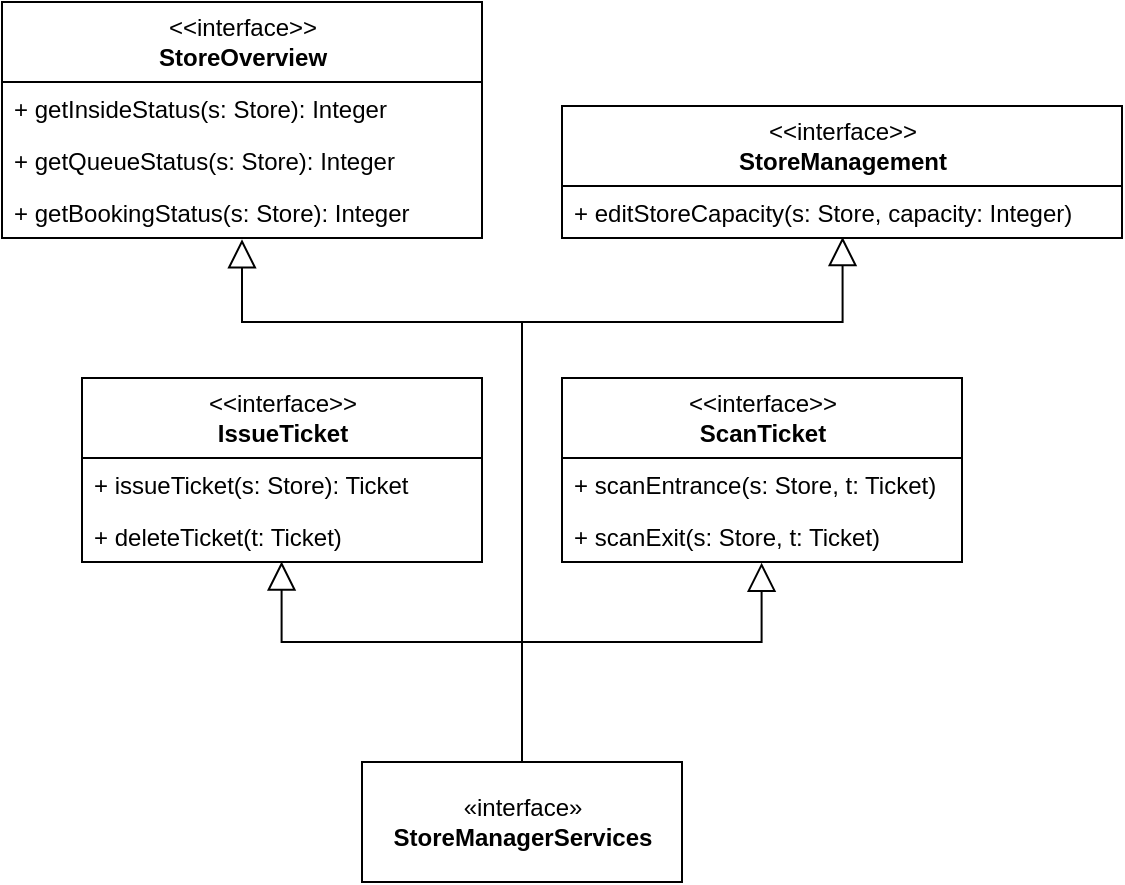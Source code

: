 <mxfile version="14.2.7" type="device"><diagram id="vfeo-LatsNQJVsuJaE_n" name="Page-1"><mxGraphModel dx="800" dy="476" grid="1" gridSize="10" guides="1" tooltips="1" connect="1" arrows="1" fold="1" page="1" pageScale="1" pageWidth="1169" pageHeight="827" math="0" shadow="0"><root><mxCell id="0"/><mxCell id="1" parent="0"/><mxCell id="_3LpHRnljucKgldoLb2Y-6" value="&amp;lt;&amp;lt;interface&amp;gt;&amp;gt;&lt;br&gt;&lt;b&gt;StoreOverview&lt;/b&gt;" style="swimlane;fontStyle=0;childLayout=stackLayout;horizontal=1;startSize=40;fillColor=none;horizontalStack=0;resizeParent=1;resizeParentMax=0;resizeLast=0;collapsible=1;marginBottom=0;html=1;" parent="1" vertex="1"><mxGeometry x="320" y="40.0" width="240" height="118" as="geometry"/></mxCell><mxCell id="_3LpHRnljucKgldoLb2Y-8" value="+ getInsideStatus(s: Store): Integer" style="text;strokeColor=none;fillColor=none;align=left;verticalAlign=top;spacingLeft=4;spacingRight=4;overflow=hidden;rotatable=0;points=[[0,0.5],[1,0.5]];portConstraint=eastwest;" parent="_3LpHRnljucKgldoLb2Y-6" vertex="1"><mxGeometry y="40" width="240" height="26" as="geometry"/></mxCell><mxCell id="_3LpHRnljucKgldoLb2Y-7" value="+ getQueueStatus(s: Store): Integer" style="text;strokeColor=none;fillColor=none;align=left;verticalAlign=top;spacingLeft=4;spacingRight=4;overflow=hidden;rotatable=0;points=[[0,0.5],[1,0.5]];portConstraint=eastwest;" parent="_3LpHRnljucKgldoLb2Y-6" vertex="1"><mxGeometry y="66" width="240" height="26" as="geometry"/></mxCell><mxCell id="TRVEC2ih9rgFzOhtjiCV-1" value="+ getBookingStatus(s: Store): Integer" style="text;strokeColor=none;fillColor=none;align=left;verticalAlign=top;spacingLeft=4;spacingRight=4;overflow=hidden;rotatable=0;points=[[0,0.5],[1,0.5]];portConstraint=eastwest;" parent="_3LpHRnljucKgldoLb2Y-6" vertex="1"><mxGeometry y="92" width="240" height="26" as="geometry"/></mxCell><mxCell id="TRVEC2ih9rgFzOhtjiCV-4" style="edgeStyle=orthogonalEdgeStyle;rounded=0;jumpSize=6;orthogonalLoop=1;jettySize=auto;html=1;exitX=0.5;exitY=0;exitDx=0;exitDy=0;entryX=0.5;entryY=1.025;entryDx=0;entryDy=0;entryPerimeter=0;shadow=0;endArrow=block;endFill=0;endSize=12;" parent="1" source="_3LpHRnljucKgldoLb2Y-5" target="TRVEC2ih9rgFzOhtjiCV-1" edge="1"><mxGeometry relative="1" as="geometry"><Array as="points"><mxPoint x="580" y="200"/><mxPoint x="440" y="200"/></Array></mxGeometry></mxCell><mxCell id="TRVEC2ih9rgFzOhtjiCV-5" style="edgeStyle=orthogonalEdgeStyle;rounded=0;jumpSize=6;orthogonalLoop=1;jettySize=auto;html=1;shadow=0;endArrow=block;endFill=0;endSize=12;entryX=0.501;entryY=0.982;entryDx=0;entryDy=0;entryPerimeter=0;exitX=0.5;exitY=0;exitDx=0;exitDy=0;" parent="1" source="_3LpHRnljucKgldoLb2Y-5" target="_3LpHRnljucKgldoLb2Y-11" edge="1"><mxGeometry relative="1" as="geometry"><mxPoint x="460" y="160" as="targetPoint"/><mxPoint x="580" y="220" as="sourcePoint"/><Array as="points"><mxPoint x="580" y="200"/><mxPoint x="740" y="200"/></Array></mxGeometry></mxCell><mxCell id="TRVEC2ih9rgFzOhtjiCV-6" style="edgeStyle=orthogonalEdgeStyle;rounded=0;jumpSize=6;orthogonalLoop=1;jettySize=auto;html=1;exitX=0.5;exitY=0;exitDx=0;exitDy=0;shadow=0;endArrow=block;endFill=0;endSize=12;entryX=0.499;entryY=0.991;entryDx=0;entryDy=0;entryPerimeter=0;" parent="1" source="_3LpHRnljucKgldoLb2Y-5" target="_3LpHRnljucKgldoLb2Y-26" edge="1"><mxGeometry relative="1" as="geometry"><mxPoint x="740" y="160" as="targetPoint"/><Array as="points"><mxPoint x="580" y="360"/><mxPoint x="460" y="360"/></Array></mxGeometry></mxCell><mxCell id="TRVEC2ih9rgFzOhtjiCV-7" style="edgeStyle=orthogonalEdgeStyle;rounded=0;jumpSize=6;orthogonalLoop=1;jettySize=auto;html=1;exitX=0.5;exitY=0;exitDx=0;exitDy=0;shadow=0;endArrow=block;endFill=0;endSize=12;entryX=0.499;entryY=1.013;entryDx=0;entryDy=0;entryPerimeter=0;" parent="1" source="_3LpHRnljucKgldoLb2Y-5" target="_3LpHRnljucKgldoLb2Y-19" edge="1"><mxGeometry relative="1" as="geometry"><mxPoint x="980" y="160" as="targetPoint"/><Array as="points"><mxPoint x="580" y="360"/><mxPoint x="700" y="360"/></Array></mxGeometry></mxCell><mxCell id="_3LpHRnljucKgldoLb2Y-5" value="«interface»&lt;br&gt;&lt;b&gt;StoreManagerServices&lt;br&gt;&lt;/b&gt;" style="html=1;" parent="1" vertex="1"><mxGeometry x="500" y="420" width="160" height="60" as="geometry"/></mxCell><mxCell id="_3LpHRnljucKgldoLb2Y-10" value="&amp;lt;&amp;lt;interface&amp;gt;&amp;gt;&lt;br&gt;&lt;b&gt;StoreManagement&lt;/b&gt;" style="swimlane;fontStyle=0;childLayout=stackLayout;horizontal=1;startSize=40;fillColor=none;horizontalStack=0;resizeParent=1;resizeParentMax=0;resizeLast=0;collapsible=1;marginBottom=0;html=1;" parent="1" vertex="1"><mxGeometry x="600" y="92" width="280" height="66" as="geometry"/></mxCell><mxCell id="_3LpHRnljucKgldoLb2Y-11" value="+ editStoreCapacity(s: Store, capacity: Integer)" style="text;strokeColor=none;fillColor=none;align=left;verticalAlign=top;spacingLeft=4;spacingRight=4;overflow=hidden;rotatable=0;points=[[0,0.5],[1,0.5]];portConstraint=eastwest;" parent="_3LpHRnljucKgldoLb2Y-10" vertex="1"><mxGeometry y="40" width="280" height="26" as="geometry"/></mxCell><mxCell id="_3LpHRnljucKgldoLb2Y-15" value="&amp;lt;&amp;lt;interface&amp;gt;&amp;gt;&lt;br&gt;&lt;b&gt;ScanTicket&lt;/b&gt;" style="swimlane;fontStyle=0;childLayout=stackLayout;horizontal=1;startSize=40;fillColor=none;horizontalStack=0;resizeParent=1;resizeParentMax=0;resizeLast=0;collapsible=1;marginBottom=0;html=1;" parent="1" vertex="1"><mxGeometry x="600" y="228.0" width="200" height="92" as="geometry"/></mxCell><mxCell id="_3LpHRnljucKgldoLb2Y-16" value="+ scanEntrance(s: Store, t: Ticket)" style="text;strokeColor=none;fillColor=none;align=left;verticalAlign=top;spacingLeft=4;spacingRight=4;overflow=hidden;rotatable=0;points=[[0,0.5],[1,0.5]];portConstraint=eastwest;" parent="_3LpHRnljucKgldoLb2Y-15" vertex="1"><mxGeometry y="40" width="200" height="26" as="geometry"/></mxCell><mxCell id="_3LpHRnljucKgldoLb2Y-19" value="+ scanExit(s: Store, t: Ticket)" style="text;strokeColor=none;fillColor=none;align=left;verticalAlign=top;spacingLeft=4;spacingRight=4;overflow=hidden;rotatable=0;points=[[0,0.5],[1,0.5]];portConstraint=eastwest;" parent="_3LpHRnljucKgldoLb2Y-15" vertex="1"><mxGeometry y="66" width="200" height="26" as="geometry"/></mxCell><mxCell id="_3LpHRnljucKgldoLb2Y-25" value="&amp;lt;&amp;lt;interface&amp;gt;&amp;gt;&lt;br&gt;&lt;b&gt;IssueTicket&lt;/b&gt;" style="swimlane;fontStyle=0;childLayout=stackLayout;horizontal=1;startSize=40;fillColor=none;horizontalStack=0;resizeParent=1;resizeParentMax=0;resizeLast=0;collapsible=1;marginBottom=0;html=1;" parent="1" vertex="1"><mxGeometry x="360" y="228.0" width="200" height="92" as="geometry"/></mxCell><mxCell id="4orY--SAZSwE4aMvP5U1-1" value="+ issueTicket(s: Store): Ticket" style="text;strokeColor=none;fillColor=none;align=left;verticalAlign=top;spacingLeft=4;spacingRight=4;overflow=hidden;rotatable=0;points=[[0,0.5],[1,0.5]];portConstraint=eastwest;" vertex="1" parent="_3LpHRnljucKgldoLb2Y-25"><mxGeometry y="40" width="200" height="26" as="geometry"/></mxCell><mxCell id="_3LpHRnljucKgldoLb2Y-26" value="+ deleteTicket(t: Ticket)" style="text;strokeColor=none;fillColor=none;align=left;verticalAlign=top;spacingLeft=4;spacingRight=4;overflow=hidden;rotatable=0;points=[[0,0.5],[1,0.5]];portConstraint=eastwest;" parent="_3LpHRnljucKgldoLb2Y-25" vertex="1"><mxGeometry y="66" width="200" height="26" as="geometry"/></mxCell></root></mxGraphModel></diagram></mxfile>